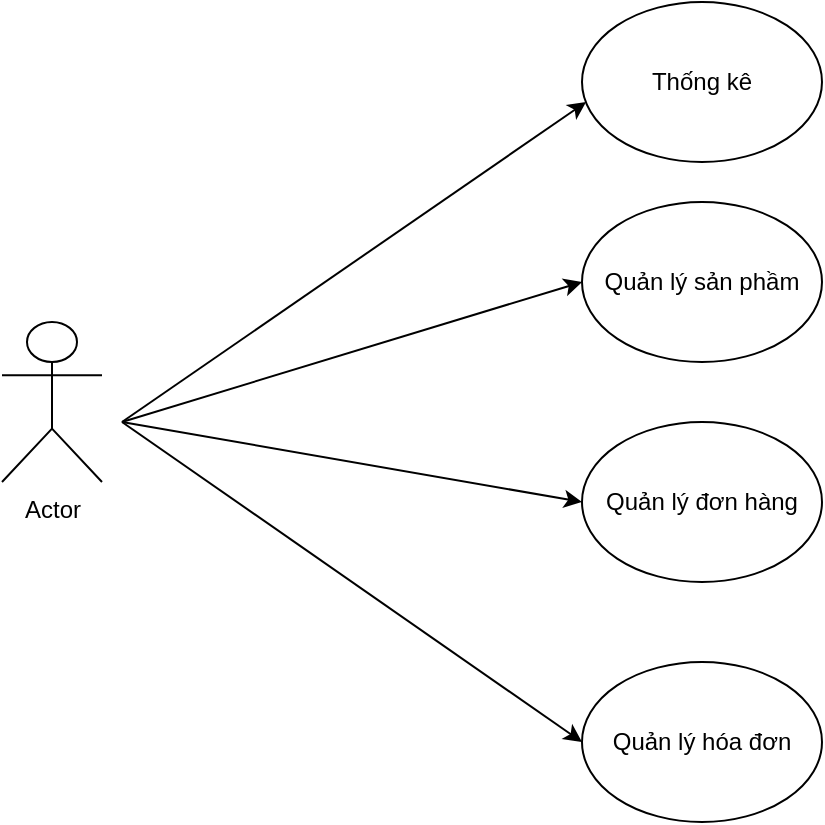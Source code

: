 <mxfile version="14.4.9" type="device"><diagram id="mAZRxz2vyujeoN8hghYX" name="Page-1"><mxGraphModel dx="868" dy="482" grid="1" gridSize="10" guides="1" tooltips="1" connect="1" arrows="1" fold="1" page="1" pageScale="1" pageWidth="827" pageHeight="1169" math="0" shadow="0"><root><mxCell id="0"/><mxCell id="1" parent="0"/><mxCell id="1Cfo4qfOpc9ip0u_EgAt-1" value="Actor" style="shape=umlActor;verticalLabelPosition=bottom;verticalAlign=top;html=1;outlineConnect=0;" vertex="1" parent="1"><mxGeometry x="170" y="190" width="50" height="80" as="geometry"/></mxCell><mxCell id="1Cfo4qfOpc9ip0u_EgAt-3" value="" style="ellipse;whiteSpace=wrap;html=1;" vertex="1" parent="1"><mxGeometry x="460" y="30" width="120" height="80" as="geometry"/></mxCell><mxCell id="1Cfo4qfOpc9ip0u_EgAt-4" value="" style="ellipse;whiteSpace=wrap;html=1;" vertex="1" parent="1"><mxGeometry x="460" y="130" width="120" height="80" as="geometry"/></mxCell><mxCell id="1Cfo4qfOpc9ip0u_EgAt-5" value="" style="ellipse;whiteSpace=wrap;html=1;" vertex="1" parent="1"><mxGeometry x="460" y="240" width="120" height="80" as="geometry"/></mxCell><mxCell id="1Cfo4qfOpc9ip0u_EgAt-6" value="" style="ellipse;whiteSpace=wrap;html=1;" vertex="1" parent="1"><mxGeometry x="460" y="360" width="120" height="80" as="geometry"/></mxCell><mxCell id="1Cfo4qfOpc9ip0u_EgAt-7" value="" style="endArrow=classic;html=1;entryX=0.017;entryY=0.625;entryDx=0;entryDy=0;entryPerimeter=0;" edge="1" parent="1" target="1Cfo4qfOpc9ip0u_EgAt-3"><mxGeometry width="50" height="50" relative="1" as="geometry"><mxPoint x="230" y="240" as="sourcePoint"/><mxPoint x="280" y="190" as="targetPoint"/></mxGeometry></mxCell><mxCell id="1Cfo4qfOpc9ip0u_EgAt-8" value="" style="endArrow=classic;html=1;entryX=0;entryY=0.5;entryDx=0;entryDy=0;" edge="1" parent="1" target="1Cfo4qfOpc9ip0u_EgAt-4"><mxGeometry width="50" height="50" relative="1" as="geometry"><mxPoint x="230" y="240" as="sourcePoint"/><mxPoint x="300" y="230" as="targetPoint"/></mxGeometry></mxCell><mxCell id="1Cfo4qfOpc9ip0u_EgAt-9" value="" style="endArrow=classic;html=1;entryX=0;entryY=0.5;entryDx=0;entryDy=0;" edge="1" parent="1" target="1Cfo4qfOpc9ip0u_EgAt-5"><mxGeometry width="50" height="50" relative="1" as="geometry"><mxPoint x="230" y="240" as="sourcePoint"/><mxPoint x="320" y="250" as="targetPoint"/></mxGeometry></mxCell><mxCell id="1Cfo4qfOpc9ip0u_EgAt-10" value="" style="endArrow=classic;html=1;entryX=0;entryY=0.5;entryDx=0;entryDy=0;" edge="1" parent="1" target="1Cfo4qfOpc9ip0u_EgAt-6"><mxGeometry width="50" height="50" relative="1" as="geometry"><mxPoint x="230" y="240" as="sourcePoint"/><mxPoint x="450" y="380" as="targetPoint"/></mxGeometry></mxCell><mxCell id="1Cfo4qfOpc9ip0u_EgAt-11" value="Thống kê" style="text;html=1;strokeColor=none;fillColor=none;align=center;verticalAlign=middle;whiteSpace=wrap;rounded=0;" vertex="1" parent="1"><mxGeometry x="490" y="60" width="60" height="20" as="geometry"/></mxCell><mxCell id="1Cfo4qfOpc9ip0u_EgAt-12" value="Quản lý sản phầm" style="text;html=1;strokeColor=none;fillColor=none;align=center;verticalAlign=middle;whiteSpace=wrap;rounded=0;" vertex="1" parent="1"><mxGeometry x="470" y="160" width="100" height="20" as="geometry"/></mxCell><mxCell id="1Cfo4qfOpc9ip0u_EgAt-13" value="Quản lý đơn hàng" style="text;html=1;strokeColor=none;fillColor=none;align=center;verticalAlign=middle;whiteSpace=wrap;rounded=0;" vertex="1" parent="1"><mxGeometry x="465" y="270" width="110" height="20" as="geometry"/></mxCell><mxCell id="1Cfo4qfOpc9ip0u_EgAt-14" value="Quản lý hóa đơn" style="text;html=1;strokeColor=none;fillColor=none;align=center;verticalAlign=middle;whiteSpace=wrap;rounded=0;" vertex="1" parent="1"><mxGeometry x="470" y="390" width="100" height="20" as="geometry"/></mxCell></root></mxGraphModel></diagram></mxfile>